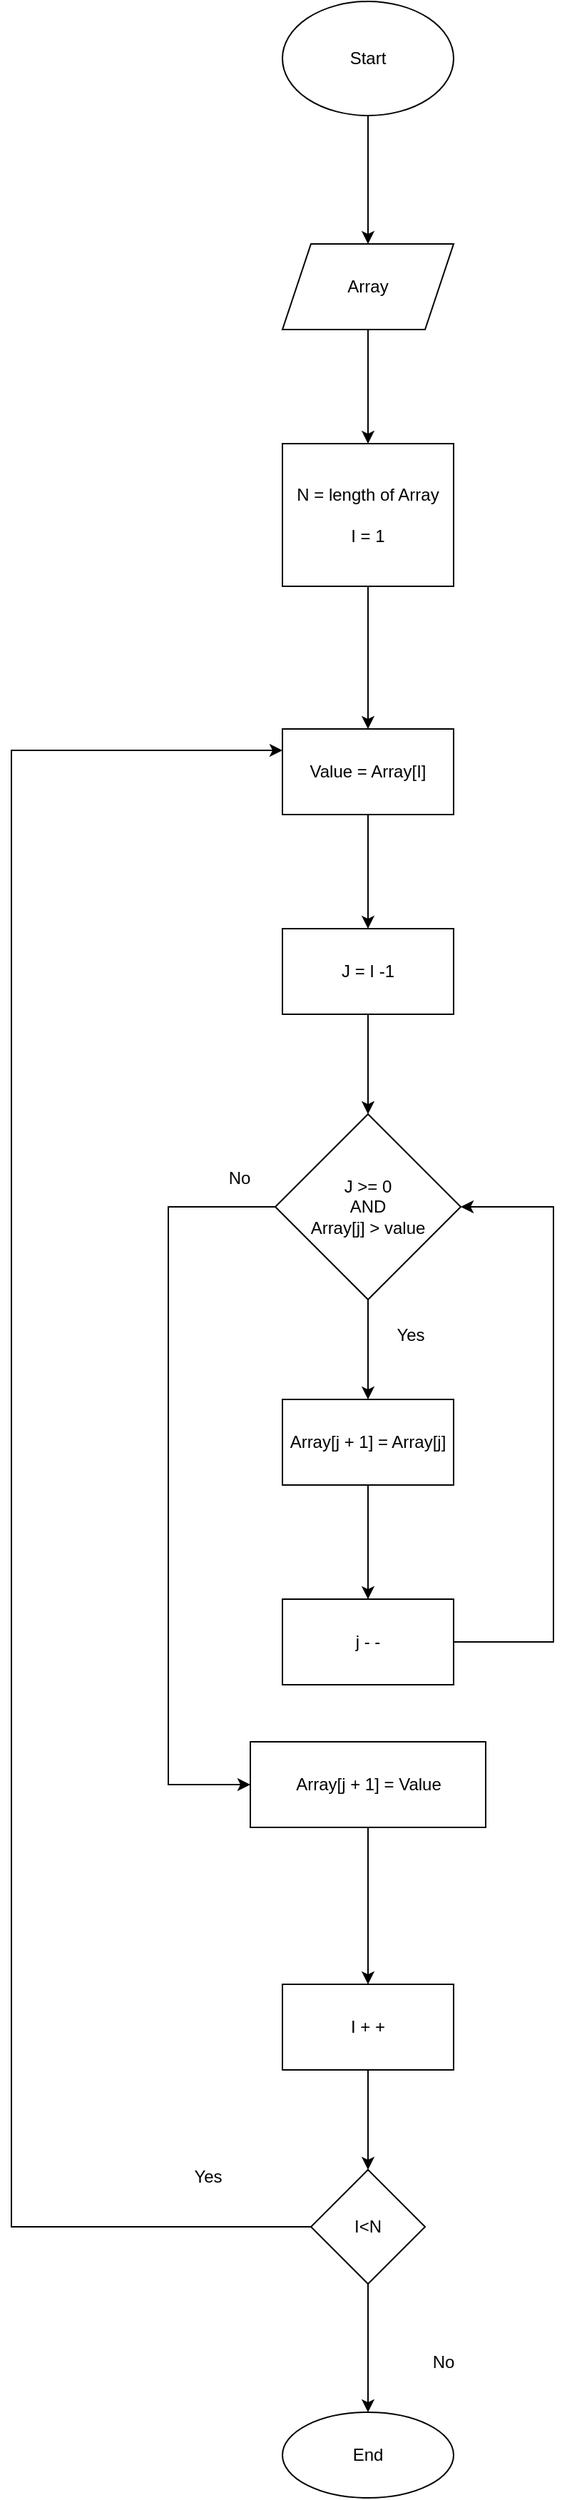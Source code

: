 <mxfile version="17.4.2" type="device"><diagram id="mpZxaS7iHkp_t3zb4HXp" name="Page-1"><mxGraphModel dx="1102" dy="865" grid="1" gridSize="10" guides="1" tooltips="1" connect="1" arrows="1" fold="1" page="1" pageScale="1" pageWidth="850" pageHeight="1100" math="0" shadow="0"><root><mxCell id="0"/><mxCell id="1" parent="0"/><mxCell id="f5pCi_VWYy44rvNKZ4qy-3" value="" style="edgeStyle=orthogonalEdgeStyle;rounded=0;orthogonalLoop=1;jettySize=auto;html=1;" edge="1" parent="1" source="f5pCi_VWYy44rvNKZ4qy-1" target="f5pCi_VWYy44rvNKZ4qy-2"><mxGeometry relative="1" as="geometry"/></mxCell><mxCell id="f5pCi_VWYy44rvNKZ4qy-1" value="Start" style="ellipse;whiteSpace=wrap;html=1;" vertex="1" parent="1"><mxGeometry x="380" y="60" width="120" height="80" as="geometry"/></mxCell><mxCell id="f5pCi_VWYy44rvNKZ4qy-5" value="" style="edgeStyle=orthogonalEdgeStyle;rounded=0;orthogonalLoop=1;jettySize=auto;html=1;" edge="1" parent="1" source="f5pCi_VWYy44rvNKZ4qy-2" target="f5pCi_VWYy44rvNKZ4qy-4"><mxGeometry relative="1" as="geometry"/></mxCell><mxCell id="f5pCi_VWYy44rvNKZ4qy-2" value="Array" style="shape=parallelogram;perimeter=parallelogramPerimeter;whiteSpace=wrap;html=1;fixedSize=1;" vertex="1" parent="1"><mxGeometry x="380" y="230" width="120" height="60" as="geometry"/></mxCell><mxCell id="f5pCi_VWYy44rvNKZ4qy-7" value="" style="edgeStyle=orthogonalEdgeStyle;rounded=0;orthogonalLoop=1;jettySize=auto;html=1;" edge="1" parent="1" source="f5pCi_VWYy44rvNKZ4qy-4" target="f5pCi_VWYy44rvNKZ4qy-6"><mxGeometry relative="1" as="geometry"/></mxCell><mxCell id="f5pCi_VWYy44rvNKZ4qy-4" value="N = length of Array&lt;br&gt;&lt;br&gt;I = 1" style="whiteSpace=wrap;html=1;" vertex="1" parent="1"><mxGeometry x="380" y="370" width="120" height="100" as="geometry"/></mxCell><mxCell id="f5pCi_VWYy44rvNKZ4qy-9" value="" style="edgeStyle=orthogonalEdgeStyle;rounded=0;orthogonalLoop=1;jettySize=auto;html=1;" edge="1" parent="1" source="f5pCi_VWYy44rvNKZ4qy-6" target="f5pCi_VWYy44rvNKZ4qy-8"><mxGeometry relative="1" as="geometry"/></mxCell><mxCell id="f5pCi_VWYy44rvNKZ4qy-6" value="Value = Array[I]" style="whiteSpace=wrap;html=1;" vertex="1" parent="1"><mxGeometry x="380" y="570" width="120" height="60" as="geometry"/></mxCell><mxCell id="f5pCi_VWYy44rvNKZ4qy-11" value="" style="edgeStyle=orthogonalEdgeStyle;rounded=0;orthogonalLoop=1;jettySize=auto;html=1;" edge="1" parent="1" source="f5pCi_VWYy44rvNKZ4qy-8" target="f5pCi_VWYy44rvNKZ4qy-10"><mxGeometry relative="1" as="geometry"/></mxCell><mxCell id="f5pCi_VWYy44rvNKZ4qy-8" value="J = I -1" style="whiteSpace=wrap;html=1;" vertex="1" parent="1"><mxGeometry x="380" y="710" width="120" height="60" as="geometry"/></mxCell><mxCell id="f5pCi_VWYy44rvNKZ4qy-13" value="" style="edgeStyle=orthogonalEdgeStyle;rounded=0;orthogonalLoop=1;jettySize=auto;html=1;" edge="1" parent="1" source="f5pCi_VWYy44rvNKZ4qy-10" target="f5pCi_VWYy44rvNKZ4qy-12"><mxGeometry relative="1" as="geometry"/></mxCell><mxCell id="f5pCi_VWYy44rvNKZ4qy-26" style="edgeStyle=orthogonalEdgeStyle;rounded=0;orthogonalLoop=1;jettySize=auto;html=1;exitX=0;exitY=0.5;exitDx=0;exitDy=0;entryX=0;entryY=0.5;entryDx=0;entryDy=0;" edge="1" parent="1" source="f5pCi_VWYy44rvNKZ4qy-10" target="f5pCi_VWYy44rvNKZ4qy-17"><mxGeometry relative="1" as="geometry"><Array as="points"><mxPoint x="300" y="905"/><mxPoint x="300" y="1310"/></Array></mxGeometry></mxCell><mxCell id="f5pCi_VWYy44rvNKZ4qy-10" value="J &amp;gt;= 0&lt;br&gt;AND&lt;br&gt;Array[j] &amp;gt; value" style="rhombus;whiteSpace=wrap;html=1;" vertex="1" parent="1"><mxGeometry x="375" y="840" width="130" height="130" as="geometry"/></mxCell><mxCell id="f5pCi_VWYy44rvNKZ4qy-15" value="" style="edgeStyle=orthogonalEdgeStyle;rounded=0;orthogonalLoop=1;jettySize=auto;html=1;" edge="1" parent="1" source="f5pCi_VWYy44rvNKZ4qy-12" target="f5pCi_VWYy44rvNKZ4qy-14"><mxGeometry relative="1" as="geometry"/></mxCell><mxCell id="f5pCi_VWYy44rvNKZ4qy-12" value="Array[j + 1] = Array[j]" style="whiteSpace=wrap;html=1;" vertex="1" parent="1"><mxGeometry x="380" y="1040" width="120" height="60" as="geometry"/></mxCell><mxCell id="f5pCi_VWYy44rvNKZ4qy-16" style="edgeStyle=orthogonalEdgeStyle;rounded=0;orthogonalLoop=1;jettySize=auto;html=1;entryX=1;entryY=0.5;entryDx=0;entryDy=0;" edge="1" parent="1" source="f5pCi_VWYy44rvNKZ4qy-14" target="f5pCi_VWYy44rvNKZ4qy-10"><mxGeometry relative="1" as="geometry"><Array as="points"><mxPoint x="570" y="1210"/><mxPoint x="570" y="905"/></Array></mxGeometry></mxCell><mxCell id="f5pCi_VWYy44rvNKZ4qy-14" value="j - -" style="whiteSpace=wrap;html=1;" vertex="1" parent="1"><mxGeometry x="380" y="1180" width="120" height="60" as="geometry"/></mxCell><mxCell id="f5pCi_VWYy44rvNKZ4qy-21" value="" style="edgeStyle=orthogonalEdgeStyle;rounded=0;orthogonalLoop=1;jettySize=auto;html=1;" edge="1" parent="1" source="f5pCi_VWYy44rvNKZ4qy-17" target="f5pCi_VWYy44rvNKZ4qy-20"><mxGeometry relative="1" as="geometry"/></mxCell><mxCell id="f5pCi_VWYy44rvNKZ4qy-17" value="Array[j + 1] = Value" style="rounded=0;whiteSpace=wrap;html=1;" vertex="1" parent="1"><mxGeometry x="357.5" y="1280" width="165" height="60" as="geometry"/></mxCell><mxCell id="f5pCi_VWYy44rvNKZ4qy-23" value="" style="edgeStyle=orthogonalEdgeStyle;rounded=0;orthogonalLoop=1;jettySize=auto;html=1;" edge="1" parent="1" source="f5pCi_VWYy44rvNKZ4qy-20" target="f5pCi_VWYy44rvNKZ4qy-22"><mxGeometry relative="1" as="geometry"/></mxCell><mxCell id="f5pCi_VWYy44rvNKZ4qy-20" value="I + +" style="whiteSpace=wrap;html=1;rounded=0;" vertex="1" parent="1"><mxGeometry x="380" y="1450" width="120" height="60" as="geometry"/></mxCell><mxCell id="f5pCi_VWYy44rvNKZ4qy-25" value="" style="edgeStyle=orthogonalEdgeStyle;rounded=0;orthogonalLoop=1;jettySize=auto;html=1;" edge="1" parent="1" source="f5pCi_VWYy44rvNKZ4qy-22" target="f5pCi_VWYy44rvNKZ4qy-24"><mxGeometry relative="1" as="geometry"/></mxCell><mxCell id="f5pCi_VWYy44rvNKZ4qy-29" style="edgeStyle=orthogonalEdgeStyle;rounded=0;orthogonalLoop=1;jettySize=auto;html=1;entryX=0;entryY=0.25;entryDx=0;entryDy=0;" edge="1" parent="1" source="f5pCi_VWYy44rvNKZ4qy-22" target="f5pCi_VWYy44rvNKZ4qy-6"><mxGeometry relative="1" as="geometry"><mxPoint x="240" y="990" as="targetPoint"/><Array as="points"><mxPoint x="190" y="1620"/><mxPoint x="190" y="585"/></Array></mxGeometry></mxCell><mxCell id="f5pCi_VWYy44rvNKZ4qy-22" value="I&amp;lt;N" style="rhombus;whiteSpace=wrap;html=1;rounded=0;" vertex="1" parent="1"><mxGeometry x="400" y="1580" width="80" height="80" as="geometry"/></mxCell><mxCell id="f5pCi_VWYy44rvNKZ4qy-24" value="End" style="ellipse;whiteSpace=wrap;html=1;rounded=0;" vertex="1" parent="1"><mxGeometry x="380" y="1750" width="120" height="60" as="geometry"/></mxCell><mxCell id="f5pCi_VWYy44rvNKZ4qy-27" value="No" style="text;html=1;strokeColor=none;fillColor=none;align=center;verticalAlign=middle;whiteSpace=wrap;rounded=0;" vertex="1" parent="1"><mxGeometry x="320" y="870" width="60" height="30" as="geometry"/></mxCell><mxCell id="f5pCi_VWYy44rvNKZ4qy-28" value="Yes" style="text;html=1;strokeColor=none;fillColor=none;align=center;verticalAlign=middle;whiteSpace=wrap;rounded=0;" vertex="1" parent="1"><mxGeometry x="440" y="980" width="60" height="30" as="geometry"/></mxCell><mxCell id="f5pCi_VWYy44rvNKZ4qy-30" value="No" style="text;html=1;strokeColor=none;fillColor=none;align=center;verticalAlign=middle;whiteSpace=wrap;rounded=0;" vertex="1" parent="1"><mxGeometry x="463" y="1700" width="60" height="30" as="geometry"/></mxCell><mxCell id="f5pCi_VWYy44rvNKZ4qy-31" value="Yes" style="text;html=1;strokeColor=none;fillColor=none;align=center;verticalAlign=middle;whiteSpace=wrap;rounded=0;" vertex="1" parent="1"><mxGeometry x="298" y="1570" width="60" height="30" as="geometry"/></mxCell></root></mxGraphModel></diagram></mxfile>
